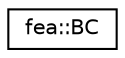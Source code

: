 digraph "Graphical Class Hierarchy"
{
  edge [fontname="Helvetica",fontsize="10",labelfontname="Helvetica",labelfontsize="10"];
  node [fontname="Helvetica",fontsize="10",shape=record];
  rankdir="LR";
  Node1 [label="fea::BC",height=0.2,width=0.4,color="black", fillcolor="white", style="filled",URL="$structfea_1_1_b_c.html",tooltip="A boundary condition to enforce. "];
}
